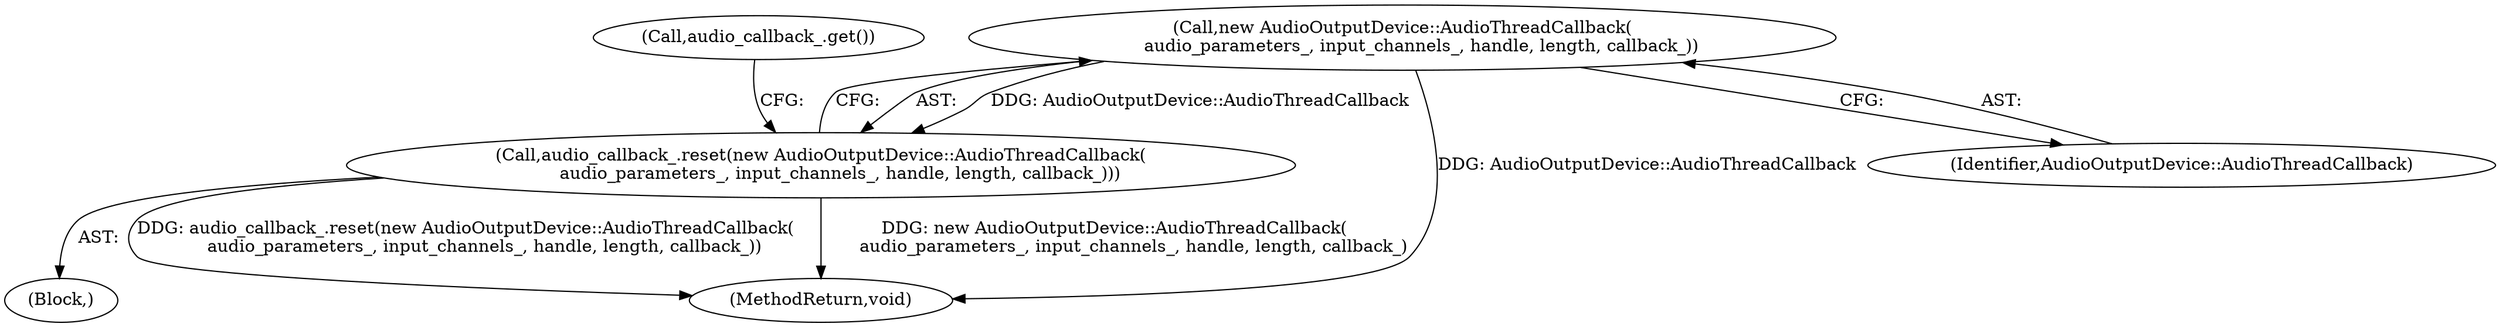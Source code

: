 digraph "0_Chrome_6d2aef28cb0b677af468ebf3e32a176a7c37086e_1@API" {
"1000120" [label="(Call,new AudioOutputDevice::AudioThreadCallback(\n       audio_parameters_, input_channels_, handle, length, callback_))"];
"1000119" [label="(Call,audio_callback_.reset(new AudioOutputDevice::AudioThreadCallback(\n       audio_parameters_, input_channels_, handle, length, callback_)))"];
"1000120" [label="(Call,new AudioOutputDevice::AudioThreadCallback(\n       audio_parameters_, input_channels_, handle, length, callback_))"];
"1000119" [label="(Call,audio_callback_.reset(new AudioOutputDevice::AudioThreadCallback(\n       audio_parameters_, input_channels_, handle, length, callback_)))"];
"1000104" [label="(Block,)"];
"1000132" [label="(MethodReturn,void)"];
"1000123" [label="(Call,audio_callback_.get())"];
"1000121" [label="(Identifier,AudioOutputDevice::AudioThreadCallback)"];
"1000120" -> "1000119"  [label="AST: "];
"1000120" -> "1000121"  [label="CFG: "];
"1000121" -> "1000120"  [label="AST: "];
"1000119" -> "1000120"  [label="CFG: "];
"1000120" -> "1000132"  [label="DDG: AudioOutputDevice::AudioThreadCallback"];
"1000120" -> "1000119"  [label="DDG: AudioOutputDevice::AudioThreadCallback"];
"1000119" -> "1000104"  [label="AST: "];
"1000123" -> "1000119"  [label="CFG: "];
"1000119" -> "1000132"  [label="DDG: audio_callback_.reset(new AudioOutputDevice::AudioThreadCallback(\n       audio_parameters_, input_channels_, handle, length, callback_))"];
"1000119" -> "1000132"  [label="DDG: new AudioOutputDevice::AudioThreadCallback(\n       audio_parameters_, input_channels_, handle, length, callback_)"];
}

